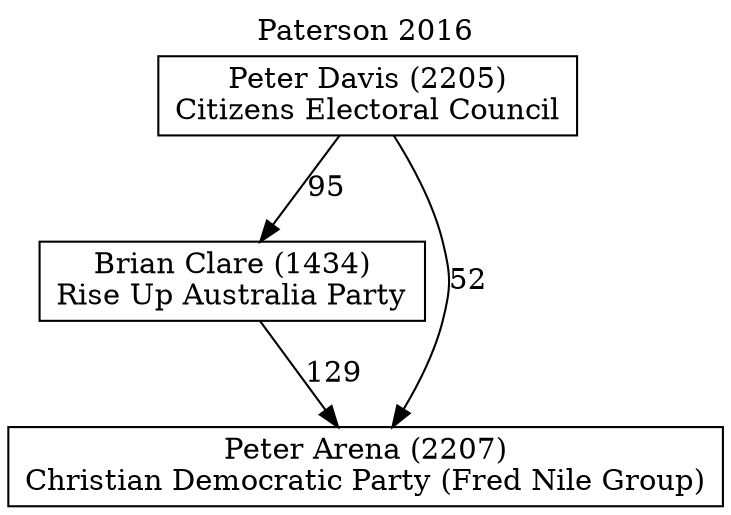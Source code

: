 // House preference flow
digraph "Peter Arena (2207)_Paterson_2016" {
	graph [label="Paterson 2016" labelloc=t mclimit=10]
	node [shape=box]
	"Brian Clare (1434)" [label="Brian Clare (1434)
Rise Up Australia Party"]
	"Peter Arena (2207)" [label="Peter Arena (2207)
Christian Democratic Party (Fred Nile Group)"]
	"Peter Davis (2205)" [label="Peter Davis (2205)
Citizens Electoral Council"]
	"Peter Davis (2205)" -> "Brian Clare (1434)" [label=95]
	"Brian Clare (1434)" -> "Peter Arena (2207)" [label=129]
	"Peter Davis (2205)" -> "Peter Arena (2207)" [label=52]
}
